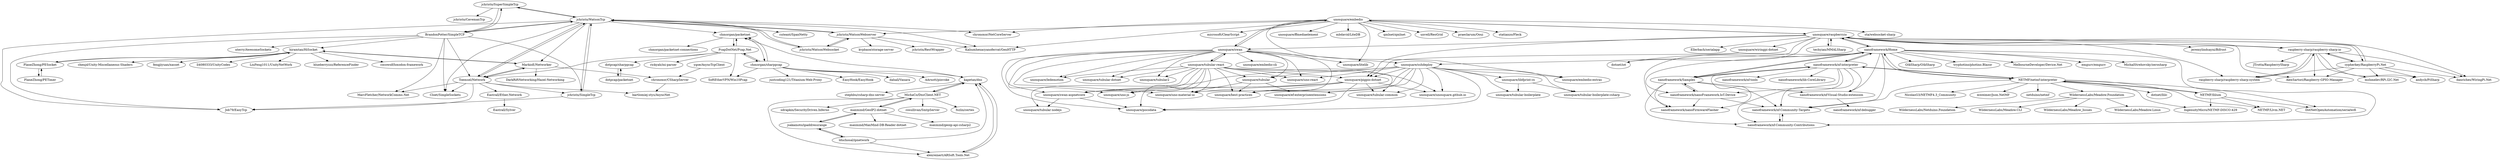 digraph G {
"jchristn/SuperSimpleTcp" -> "jchristn/WatsonTcp"
"jchristn/SuperSimpleTcp" -> "jchristn/CavemanTcp"
"jchristn/SuperSimpleTcp" -> "BrandonPotter/SimpleTCP"
"nanoframework/Home" -> "nanoframework/nf-interpreter"
"nanoframework/Home" -> "nanoframework/Samples"
"nanoframework/Home" -> "dotnet/iot" ["e"=1]
"nanoframework/Home" -> "nanoframework/nanoFramework.IoT.Device"
"nanoframework/Home" -> "nanoframework/nf-Community-Targets"
"nanoframework/Home" -> "NETMF/netmf-interpreter"
"nanoframework/Home" -> "nanoframework/nf-Community-Contributions"
"nanoframework/Home" -> "unosquare/raspberryio"
"nanoframework/Home" -> "nanoframework/nf-Visual-Studio-extension"
"nanoframework/Home" -> "nanoframework/nanoFirmwareFlasher"
"nanoframework/Home" -> "GtkSharp/GtkSharp" ["e"=1]
"nanoframework/Home" -> "tryphotino/photino.Blazor" ["e"=1]
"nanoframework/Home" -> "MelbourneDeveloper/Device.Net" ["e"=1]
"nanoframework/Home" -> "emgucv/emgucv" ["e"=1]
"nanoframework/Home" -> "MichalStrehovsky/zerosharp" ["e"=1]
"jchristn/WatsonTcp" -> "jchristn/SuperSimpleTcp"
"jchristn/WatsonTcp" -> "jchristn/SimpleTcp"
"jchristn/WatsonTcp" -> "BrandonPotter/SimpleTCP"
"jchristn/WatsonTcp" -> "jchristn/WatsonWebserver"
"jchristn/WatsonTcp" -> "Toemsel/Network"
"jchristn/WatsonTcp" -> "jchristn/WatsonWebsocket"
"jchristn/WatsonTcp" -> "chronoxor/NetCoreServer" ["e"=1]
"jchristn/WatsonTcp" -> "Job79/EasyTcp"
"jchristn/WatsonTcp" -> "cuteant/SpanNetty" ["e"=1]
"jchristn/WatsonTcp" -> "Kaliumhexacyanoferrat/GenHTTP"
"jchristn/WatsonTcp" -> "chmorgan/packetnet"
"jchristn/WatsonTcp" -> "MarkioE/Networker"
"jchristn/WatsonTcp" -> "Cloet/SimpleSockets"
"BrandonPotter/SimpleTCP" -> "jchristn/WatsonTcp"
"BrandonPotter/SimpleTCP" -> "jchristn/SuperSimpleTcp"
"BrandonPotter/SimpleTCP" -> "nterry/AwesomeSockets"
"BrandonPotter/SimpleTCP" -> "Job79/EasyTcp"
"BrandonPotter/SimpleTCP" -> "jchristn/SimpleTcp"
"BrandonPotter/SimpleTCP" -> "MarcFletcher/NetworkComms.Net" ["e"=1]
"BrandonPotter/SimpleTCP" -> "Toemsel/Network"
"BrandonPotter/SimpleTCP" -> "Cloet/SimpleSockets"
"BrandonPotter/SimpleTCP" -> "hiramtan/HiSocket"
"Toemsel/Network" -> "jchristn/WatsonTcp"
"Toemsel/Network" -> "jchristn/SimpleTcp"
"Toemsel/Network" -> "MarcFletcher/NetworkComms.Net" ["e"=1]
"Toemsel/Network" -> "Job79/EasyTcp"
"Toemsel/Network" -> "MarkioE/Networker"
"Toemsel/Network" -> "Cloet/SimpleSockets"
"Toemsel/Network" -> "Eastrall/Ether.Network"
"Toemsel/Network" -> "bartlomiej-stys/AsyncNet"
"nanoframework/nf-interpreter" -> "nanoframework/nf-Community-Targets"
"nanoframework/nf-interpreter" -> "nanoframework/nf-Community-Contributions"
"nanoframework/nf-interpreter" -> "nanoframework/Home"
"nanoframework/nf-interpreter" -> "nanoframework/Samples"
"nanoframework/nf-interpreter" -> "nanoframework/nanoFirmwareFlasher"
"nanoframework/nf-interpreter" -> "nanoframework/nf-Visual-Studio-extension"
"nanoframework/nf-interpreter" -> "nanoframework/nanoFramework.IoT.Device"
"nanoframework/nf-interpreter" -> "NETMF/netmf-interpreter"
"nanoframework/nf-interpreter" -> "nanoframework/nf-tools"
"nanoframework/nf-interpreter" -> "nanoframework/lib-CoreLibrary"
"PcapDotNet/Pcap.Net" -> "chmorgan/sharppcap"
"PcapDotNet/Pcap.Net" -> "chmorgan/packetnet"
"PcapDotNet/Pcap.Net" -> "dotpcap/sharppcap"
"PcapDotNet/Pcap.Net" -> "SoftEtherVPN/Win10Pcap"
"PcapDotNet/Pcap.Net" -> "Toemsel/Network"
"PcapDotNet/Pcap.Net" -> "rickyah/ini-parser" ["e"=1]
"MichaCo/DnsClient.NET" -> "alexreinert/ARSoft.Tools.Net"
"MichaCo/DnsClient.NET" -> "kapetan/dns"
"MichaCo/DnsClient.NET" -> "cosullivan/SmtpServer" ["e"=1]
"MichaCo/DnsClient.NET" -> "maxmind/GeoIP2-dotnet"
"MichaCo/DnsClient.NET" -> "fszlin/certes" ["e"=1]
"MichaCo/DnsClient.NET" -> "sdrapkin/SecurityDriven.Inferno" ["e"=1]
"jsakamoto/ipaddressrange" -> "lduchosal/ipnetwork"
"jsakamoto/ipaddressrange" -> "maxmind/GeoIP2-dotnet"
"dotpcap/sharppcap" -> "dotpcap/packetnet"
"PlaneZhong/PESocket" -> "PlaneZhong/PETimer"
"PlaneZhong/PESocket" -> "hiramtan/HiSocket"
"PlaneZhong/PETimer" -> "PlaneZhong/PESocket"
"alexreinert/ARSoft.Tools.Net" -> "kapetan/dns"
"kapetan/dns" -> "alexreinert/ARSoft.Tools.Net"
"kapetan/dns" -> "MichaCo/DnsClient.NET"
"kapetan/dns" -> "chmorgan/packetnet"
"kapetan/dns" -> "stephbu/csharp-dns-server"
"NETMF/netmf-interpreter" -> "NETMF/llilum"
"NETMF/netmf-interpreter" -> "nanoframework/nf-interpreter"
"NETMF/netmf-interpreter" -> "netduino/netmf"
"NETMF/netmf-interpreter" -> "nanoframework/Home"
"NETMF/netmf-interpreter" -> "IngenuityMicro/NETMF-DISCO-429"
"NETMF/netmf-interpreter" -> "NETMF/Llvm.NET"
"NETMF/netmf-interpreter" -> "dotnet/llilc" ["e"=1]
"NETMF/netmf-interpreter" -> "WildernessLabs/Meadow.Foundation"
"NETMF/netmf-interpreter" -> "DotNetOpenAutomation/serialwifi"
"NETMF/netmf-interpreter" -> "NicolasG3/NETMF4.3_Community"
"NETMF/netmf-interpreter" -> "mweimer/Json.NetMF"
"NETMF/netmf-interpreter" -> "nanoframework/nf-Community-Targets"
"nanoframework/nf-Visual-Studio-extension" -> "nanoframework/nf-debugger"
"unosquare/embedio" -> "unosquare/swan"
"unosquare/embedio" -> "chronoxor/NetCoreServer" ["e"=1]
"unosquare/embedio" -> "unosquare/raspberryio"
"unosquare/embedio" -> "Kaliumhexacyanoferrat/GenHTTP"
"unosquare/embedio" -> "unosquare/ffmediaelement" ["e"=1]
"unosquare/embedio" -> "jchristn/WatsonWebserver"
"unosquare/embedio" -> "mbdavid/LiteDB" ["e"=1]
"unosquare/embedio" -> "unosquare/litelib"
"unosquare/embedio" -> "qmlnet/qmlnet" ["e"=1]
"unosquare/embedio" -> "unvell/ReoGrid" ["e"=1]
"unosquare/embedio" -> "praeclarum/Ooui" ["e"=1]
"unosquare/embedio" -> "statianzo/Fleck" ["e"=1]
"unosquare/embedio" -> "unosquare/embedio-extras"
"unosquare/embedio" -> "sta/websocket-sharp" ["e"=1]
"unosquare/embedio" -> "microsoft/ClearScript" ["e"=1]
"unosquare/raspberryio" -> "unosquare/sshdeploy"
"unosquare/raspberryio" -> "unosquare/wiringpi-dotnet"
"unosquare/raspberryio" -> "techyian/MMALSharp"
"unosquare/raspberryio" -> "dotnet/iot" ["e"=1]
"unosquare/raspberryio" -> "unosquare/pigpio-dotnet"
"unosquare/raspberryio" -> "raspberry-sharp/raspberry-sharp-io"
"unosquare/raspberryio" -> "unosquare/swan"
"unosquare/raspberryio" -> "unosquare/embedio"
"unosquare/raspberryio" -> "danriches/WiringPi.Net"
"unosquare/raspberryio" -> "nanoframework/Home"
"unosquare/raspberryio" -> "cypherkey/RaspberryPi.Net"
"unosquare/raspberryio" -> "jeremylindsayni/Bifrost"
"unosquare/raspberryio" -> "raspberry-sharp/raspberry-sharp-system"
"unosquare/raspberryio" -> "Ellerbach/serialapp" ["e"=1]
"unosquare/raspberryio" -> "AlexSartori/Raspberry-GPIO-Manager"
"chmorgan/sharppcap" -> "chmorgan/packetnet"
"chmorgan/sharppcap" -> "PcapDotNet/Pcap.Net"
"chmorgan/sharppcap" -> "justcoding121/Titanium-Web-Proxy" ["e"=1]
"chmorgan/sharppcap" -> "SoftEtherVPN/Win10Pcap"
"chmorgan/sharppcap" -> "kapetan/dns"
"chmorgan/sharppcap" -> "EasyHook/EasyHook" ["e"=1]
"chmorgan/sharppcap" -> "dahall/Vanara" ["e"=1]
"chmorgan/sharppcap" -> "AArnott/pinvoke" ["e"=1]
"unosquare/libfprint-cs" -> "unosquare/tubular-boilerplate"
"unosquare/libfprint-cs" -> "unosquare/tubular-boilerplate-csharp"
"ygoe/AsyncTcpClient" -> "chronoxor/CSharpServer"
"hiramtan/HiSocket" -> "MarkioE/Networker"
"hiramtan/HiSocket" -> "chenjd/Unity-Miscellaneous-Shaders" ["e"=1]
"hiramtan/HiSocket" -> "fengjiyuan/xasset" ["e"=1]
"hiramtan/HiSocket" -> "ll4080333/UnityCodes" ["e"=1]
"hiramtan/HiSocket" -> "LiuFeng1011/UnityNetWork"
"hiramtan/HiSocket" -> "blueberryzzz/ReferenceFinder" ["e"=1]
"hiramtan/HiSocket" -> "PlaneZhong/PESocket"
"hiramtan/HiSocket" -> "cocowolf/loxodon-framework" ["e"=1]
"nanoframework/Samples" -> "nanoframework/nanoFramework.IoT.Device"
"nanoframework/Samples" -> "nanoframework/nf-interpreter"
"nanoframework/Samples" -> "nanoframework/nf-Community-Targets"
"nanoframework/Samples" -> "nanoframework/nf-Community-Contributions"
"nanoframework/Samples" -> "nanoframework/Home"
"nanoframework/Samples" -> "nanoframework/nanoFirmwareFlasher"
"nanoframework/Samples" -> "nanoframework/nf-Visual-Studio-extension"
"nanoframework/nanoFramework.IoT.Device" -> "nanoframework/Samples"
"nanoframework/nanoFramework.IoT.Device" -> "nanoframework/nanoFirmwareFlasher"
"nanoframework/nanoFramework.IoT.Device" -> "nanoframework/nf-Community-Targets"
"unosquare/tubular-react" -> "unosquare/uno-material-ui"
"unosquare/tubular-react" -> "unosquare/uno-react"
"unosquare/tubular-react" -> "unosquare/best-practices"
"unosquare/tubular-react" -> "unosquare/pocodata"
"unosquare/tubular-react" -> "unosquare/tubular-common"
"unosquare/tubular-react" -> "unosquare/uno-js"
"unosquare/tubular-react" -> "unosquare/ledemotion"
"unosquare/tubular-react" -> "unosquare/tubular-dotnet"
"unosquare/tubular-react" -> "unosquare/tubular"
"unosquare/tubular-react" -> "unosquare/swan-aspnetcore"
"unosquare/tubular-react" -> "unosquare/swan"
"unosquare/tubular-react" -> "unosquare/unosquare.github.io"
"unosquare/tubular-react" -> "unosquare/tubular2"
"unosquare/tubular-react" -> "unosquare/pigpio-dotnet"
"unosquare/tubular-react" -> "unosquare/tubular-nodejs"
"unosquare/pigpio-dotnet" -> "unosquare/pocodata"
"unosquare/pigpio-dotnet" -> "unosquare/swan-aspnetcore"
"unosquare/pigpio-dotnet" -> "unosquare/uno-material-ui"
"unosquare/pigpio-dotnet" -> "unosquare/best-practices"
"unosquare/pigpio-dotnet" -> "unosquare/tubular-common"
"unosquare/pigpio-dotnet" -> "unosquare/uno-js"
"unosquare/pigpio-dotnet" -> "unosquare/unosquare.github.io"
"maxmind/GeoIP2-dotnet" -> "maxmind/MaxMind-DB-Reader-dotnet"
"maxmind/GeoIP2-dotnet" -> "maxmind/geoip-api-csharp2"
"maxmind/GeoIP2-dotnet" -> "MichaCo/DnsClient.NET"
"maxmind/GeoIP2-dotnet" -> "jsakamoto/ipaddressrange"
"jchristn/WatsonWebsocket" -> "jchristn/WatsonWebserver"
"jchristn/WatsonWebsocket" -> "jchristn/WatsonTcp"
"chmorgan/packetnet" -> "chmorgan/sharppcap"
"chmorgan/packetnet" -> "PcapDotNet/Pcap.Net"
"chmorgan/packetnet" -> "chmorgan/packetnet-connections"
"raspberry-sharp/raspberry-sharp-io" -> "raspberry-sharp/raspberry-sharp-system"
"raspberry-sharp/raspberry-sharp-io" -> "cypherkey/RaspberryPi.Net"
"raspberry-sharp/raspberry-sharp-io" -> "andycb/PiSharp"
"raspberry-sharp/raspberry-sharp-io" -> "AlexSartori/Raspberry-GPIO-Manager"
"raspberry-sharp/raspberry-sharp-io" -> "unosquare/raspberryio"
"raspberry-sharp/raspberry-sharp-io" -> "danriches/WiringPi.Net"
"raspberry-sharp/raspberry-sharp-io" -> "JTrotta/RaspberrySharp"
"raspberry-sharp/raspberry-sharp-io" -> "mshmelev/RPi.I2C.Net"
"MarkioE/Networker" -> "hiramtan/HiSocket"
"MarkioE/Networker" -> "chronoxor/CSharpServer"
"MarkioE/Networker" -> "Toemsel/Network"
"MarkioE/Networker" -> "DarkRiftNetworking/Hazel-Networking" ["e"=1]
"dotpcap/packetnet" -> "dotpcap/sharppcap"
"unosquare/swan" -> "unosquare/swan-aspnetcore"
"unosquare/swan" -> "unosquare/embedio"
"unosquare/swan" -> "unosquare/tubular"
"unosquare/swan" -> "unosquare/tubular-dotnet"
"unosquare/swan" -> "unosquare/uno-react"
"unosquare/swan" -> "unosquare/tubular2"
"unosquare/swan" -> "unosquare/uno-material-ui"
"unosquare/swan" -> "unosquare/best-practices"
"unosquare/swan" -> "unosquare/sshdeploy"
"unosquare/swan" -> "unosquare/pocodata"
"unosquare/swan" -> "unosquare/uno-js"
"unosquare/swan" -> "unosquare/ledemotion"
"unosquare/swan" -> "unosquare/litelib"
"unosquare/swan" -> "unosquare/embedio-cli"
"unosquare/swan" -> "unosquare/tubular-react"
"lduchosal/ipnetwork" -> "jsakamoto/ipaddressrange"
"lduchosal/ipnetwork" -> "alexreinert/ARSoft.Tools.Net"
"lduchosal/ipnetwork" -> "kapetan/dns"
"cypherkey/RaspberryPi.Net" -> "raspberry-sharp/raspberry-sharp-io"
"cypherkey/RaspberryPi.Net" -> "raspberry-sharp/raspberry-sharp-system"
"cypherkey/RaspberryPi.Net" -> "danriches/WiringPi.Net"
"cypherkey/RaspberryPi.Net" -> "mshmelev/RPi.I2C.Net"
"cypherkey/RaspberryPi.Net" -> "AlexSartori/Raspberry-GPIO-Manager"
"cypherkey/RaspberryPi.Net" -> "andycb/PiSharp"
"cypherkey/RaspberryPi.Net" -> "unosquare/raspberryio"
"jchristn/WatsonWebserver" -> "jchristn/WatsonWebsocket"
"jchristn/WatsonWebserver" -> "jchristn/WatsonTcp"
"jchristn/WatsonWebserver" -> "kvpbase/storage-server"
"jchristn/WatsonWebserver" -> "Kaliumhexacyanoferrat/GenHTTP"
"jchristn/WatsonWebserver" -> "jchristn/RestWrapper"
"techyian/MMALSharp" -> "unosquare/raspberryio"
"unosquare/wiringpi-dotnet" -> "unosquare/pigpio-dotnet"
"nanoframework/nf-Community-Contributions" -> "nanoframework/nf-Community-Targets"
"NETMF/llilum" -> "NETMF/netmf-interpreter"
"NETMF/llilum" -> "DotNetOpenAutomation/serialwifi"
"NETMF/llilum" -> "IngenuityMicro/NETMF-DISCO-429"
"NETMF/llilum" -> "NETMF/Llvm.NET"
"unosquare/swan-aspnetcore" -> "unosquare/pocodata"
"unosquare/swan-aspnetcore" -> "unosquare/tubular-nodejs"
"unosquare/tubular" -> "unosquare/uno-material-ui"
"unosquare/tubular" -> "unosquare/ef-enterpriseextensions"
"unosquare/tubular" -> "unosquare/best-practices"
"jchristn/SimpleTcp" -> "Job79/EasyTcp"
"jchristn/SimpleTcp" -> "jchristn/WatsonTcp"
"raspberry-sharp/raspberry-sharp-system" -> "raspberry-sharp/raspberry-sharp-io"
"Eastrall/Ether.Network" -> "Eastrall/Sylver"
"WildernessLabs/Meadow.Foundation" -> "WildernessLabs/Meadow.Linux"
"WildernessLabs/Meadow.Foundation" -> "WildernessLabs/Netduino.Foundation"
"WildernessLabs/Meadow.Foundation" -> "WildernessLabs/Meadow.CLI"
"WildernessLabs/Meadow.Foundation" -> "WildernessLabs/Meadow_Issues"
"unosquare/sshdeploy" -> "unosquare/tubular"
"unosquare/sshdeploy" -> "unosquare/ef-enterpriseextensions"
"unosquare/sshdeploy" -> "unosquare/best-practices"
"unosquare/sshdeploy" -> "unosquare/tubular-boilerplate"
"unosquare/sshdeploy" -> "unosquare/tubular-boilerplate-csharp"
"unosquare/sshdeploy" -> "unosquare/pocodata"
"unosquare/sshdeploy" -> "unosquare/tubular-common"
"unosquare/sshdeploy" -> "unosquare/unosquare.github.io"
"unosquare/sshdeploy" -> "unosquare/swan-aspnetcore"
"unosquare/sshdeploy" -> "unosquare/uno-material-ui"
"unosquare/sshdeploy" -> "unosquare/pigpio-dotnet"
"unosquare/sshdeploy" -> "unosquare/libfprint-cs"
"unosquare/sshdeploy" -> "unosquare/embedio-extras"
"unosquare/sshdeploy" -> "unosquare/uno-react"
"chronoxor/CSharpServer" -> "bartlomiej-stys/AsyncNet"
"nanoframework/nf-Community-Targets" -> "nanoframework/nf-Community-Contributions"
"jchristn/SuperSimpleTcp" ["l"="25.094,15.574"]
"jchristn/WatsonTcp" ["l"="25.12,15.541"]
"jchristn/CavemanTcp" ["l"="25.07,15.594"]
"BrandonPotter/SimpleTCP" ["l"="25.083,15.556"]
"nanoframework/Home" ["l"="25.412,15.708"]
"nanoframework/nf-interpreter" ["l"="25.44,15.738"]
"nanoframework/Samples" ["l"="25.433,15.72"]
"dotnet/iot" ["l"="25.384,18.052"]
"nanoframework/nanoFramework.IoT.Device" ["l"="25.451,15.712"]
"nanoframework/nf-Community-Targets" ["l"="25.423,15.737"]
"NETMF/netmf-interpreter" ["l"="25.421,15.768"]
"nanoframework/nf-Community-Contributions" ["l"="25.412,15.73"]
"unosquare/raspberryio" ["l"="25.363,15.627"]
"nanoframework/nf-Visual-Studio-extension" ["l"="25.459,15.725"]
"nanoframework/nanoFirmwareFlasher" ["l"="25.439,15.701"]
"GtkSharp/GtkSharp" ["l"="23.855,15.257"]
"tryphotino/photino.Blazor" ["l"="26.565,14.902"]
"MelbourneDeveloper/Device.Net" ["l"="-31.276,41.928"]
"emgucv/emgucv" ["l"="25.5,18.237"]
"MichalStrehovsky/zerosharp" ["l"="25.187,17.946"]
"jchristn/SimpleTcp" ["l"="25.096,15.537"]
"jchristn/WatsonWebserver" ["l"="25.181,15.558"]
"Toemsel/Network" ["l"="25.086,15.519"]
"jchristn/WatsonWebsocket" ["l"="25.155,15.546"]
"chronoxor/NetCoreServer" ["l"="25.479,18.038"]
"Job79/EasyTcp" ["l"="25.106,15.522"]
"cuteant/SpanNetty" ["l"="23.302,19.352"]
"Kaliumhexacyanoferrat/GenHTTP" ["l"="25.206,15.567"]
"chmorgan/packetnet" ["l"="25.027,15.467"]
"MarkioE/Networker" ["l"="25.114,15.562"]
"Cloet/SimpleSockets" ["l"="25.074,15.537"]
"nterry/AwesomeSockets" ["l"="25.042,15.574"]
"MarcFletcher/NetworkComms.Net" ["l"="22.797,19.439"]
"hiramtan/HiSocket" ["l"="25.099,15.604"]
"Eastrall/Ether.Network" ["l"="25.088,15.474"]
"bartlomiej-stys/AsyncNet" ["l"="25.112,15.497"]
"nanoframework/nf-tools" ["l"="25.46,15.757"]
"nanoframework/lib-CoreLibrary" ["l"="25.471,15.746"]
"PcapDotNet/Pcap.Net" ["l"="25.007,15.491"]
"chmorgan/sharppcap" ["l"="24.995,15.455"]
"dotpcap/sharppcap" ["l"="24.961,15.525"]
"SoftEtherVPN/Win10Pcap" ["l"="24.967,15.479"]
"rickyah/ini-parser" ["l"="22.635,19.474"]
"MichaCo/DnsClient.NET" ["l"="24.928,15.382"]
"alexreinert/ARSoft.Tools.Net" ["l"="24.959,15.38"]
"kapetan/dns" ["l"="24.971,15.403"]
"cosullivan/SmtpServer" ["l"="25.906,17.776"]
"maxmind/GeoIP2-dotnet" ["l"="24.901,15.351"]
"fszlin/certes" ["l"="25.767,17.699"]
"sdrapkin/SecurityDriven.Inferno" ["l"="25.7,17.933"]
"jsakamoto/ipaddressrange" ["l"="24.926,15.332"]
"lduchosal/ipnetwork" ["l"="24.955,15.35"]
"dotpcap/packetnet" ["l"="24.937,15.54"]
"PlaneZhong/PESocket" ["l"="25.1,15.64"]
"PlaneZhong/PETimer" ["l"="25.098,15.667"]
"stephbu/csharp-dns-server" ["l"="24.999,15.384"]
"NETMF/llilum" ["l"="25.411,15.799"]
"netduino/netmf" ["l"="25.45,15.782"]
"IngenuityMicro/NETMF-DISCO-429" ["l"="25.403,15.783"]
"NETMF/Llvm.NET" ["l"="25.432,15.797"]
"dotnet/llilc" ["l"="25.581,18.284"]
"WildernessLabs/Meadow.Foundation" ["l"="25.447,15.824"]
"DotNetOpenAutomation/serialwifi" ["l"="25.423,15.787"]
"NicolasG3/NETMF4.3_Community" ["l"="25.397,15.764"]
"mweimer/Json.NetMF" ["l"="25.388,15.778"]
"nanoframework/nf-debugger" ["l"="25.486,15.724"]
"unosquare/embedio" ["l"="25.284,15.59"]
"unosquare/swan" ["l"="25.322,15.564"]
"unosquare/ffmediaelement" ["l"="22.251,16.181"]
"mbdavid/LiteDB" ["l"="25.531,18.031"]
"unosquare/litelib" ["l"="25.288,15.56"]
"qmlnet/qmlnet" ["l"="25.408,18.284"]
"unvell/ReoGrid" ["l"="23.471,17.565"]
"praeclarum/Ooui" ["l"="25.377,18.184"]
"statianzo/Fleck" ["l"="25.749,18.183"]
"unosquare/embedio-extras" ["l"="25.32,15.59"]
"sta/websocket-sharp" ["l"="25.669,18.171"]
"microsoft/ClearScript" ["l"="25.404,18.006"]
"unosquare/sshdeploy" ["l"="25.364,15.571"]
"unosquare/wiringpi-dotnet" ["l"="25.347,15.605"]
"techyian/MMALSharp" ["l"="25.336,15.648"]
"unosquare/pigpio-dotnet" ["l"="25.352,15.578"]
"raspberry-sharp/raspberry-sharp-io" ["l"="25.412,15.625"]
"danriches/WiringPi.Net" ["l"="25.388,15.607"]
"cypherkey/RaspberryPi.Net" ["l"="25.393,15.626"]
"jeremylindsayni/Bifrost" ["l"="25.357,15.663"]
"raspberry-sharp/raspberry-sharp-system" ["l"="25.401,15.645"]
"Ellerbach/serialapp" ["l"="-33.849,39.164"]
"AlexSartori/Raspberry-GPIO-Manager" ["l"="25.384,15.647"]
"justcoding121/Titanium-Web-Proxy" ["l"="25.694,18.118"]
"EasyHook/EasyHook" ["l"="-21.424,-32.121"]
"dahall/Vanara" ["l"="23.682,17.555"]
"AArnott/pinvoke" ["l"="23.69,17.589"]
"unosquare/libfprint-cs" ["l"="25.396,15.558"]
"unosquare/tubular-boilerplate" ["l"="25.383,15.562"]
"unosquare/tubular-boilerplate-csharp" ["l"="25.388,15.571"]
"ygoe/AsyncTcpClient" ["l"="25.158,15.475"]
"chronoxor/CSharpServer" ["l"="25.138,15.506"]
"chenjd/Unity-Miscellaneous-Shaders" ["l"="-13.214,40.104"]
"fengjiyuan/xasset" ["l"="-13.304,39.973"]
"ll4080333/UnityCodes" ["l"="-13.312,40.022"]
"LiuFeng1011/UnityNetWork" ["l"="25.071,15.629"]
"blueberryzzz/ReferenceFinder" ["l"="-13.154,39.998"]
"cocowolf/loxodon-framework" ["l"="-13.238,39.938"]
"unosquare/tubular-react" ["l"="25.337,15.544"]
"unosquare/uno-material-ui" ["l"="25.345,15.556"]
"unosquare/uno-react" ["l"="25.337,15.574"]
"unosquare/best-practices" ["l"="25.352,15.562"]
"unosquare/pocodata" ["l"="25.344,15.565"]
"unosquare/tubular-common" ["l"="25.367,15.555"]
"unosquare/uno-js" ["l"="25.336,15.563"]
"unosquare/ledemotion" ["l"="25.316,15.545"]
"unosquare/tubular-dotnet" ["l"="25.314,15.535"]
"unosquare/tubular" ["l"="25.36,15.541"]
"unosquare/swan-aspnetcore" ["l"="25.352,15.55"]
"unosquare/unosquare.github.io" ["l"="25.359,15.558"]
"unosquare/tubular2" ["l"="25.325,15.532"]
"unosquare/tubular-nodejs" ["l"="25.349,15.527"]
"maxmind/MaxMind-DB-Reader-dotnet" ["l"="24.866,15.353"]
"maxmind/geoip-api-csharp2" ["l"="24.88,15.327"]
"chmorgan/packetnet-connections" ["l"="25.04,15.446"]
"andycb/PiSharp" ["l"="25.433,15.634"]
"JTrotta/RaspberrySharp" ["l"="25.448,15.613"]
"mshmelev/RPi.I2C.Net" ["l"="25.42,15.604"]
"DarkRiftNetworking/Hazel-Networking" ["l"="22.357,19.493"]
"unosquare/embedio-cli" ["l"="25.301,15.546"]
"kvpbase/storage-server" ["l"="25.199,15.537"]
"jchristn/RestWrapper" ["l"="25.183,15.582"]
"unosquare/ef-enterpriseextensions" ["l"="25.379,15.546"]
"Eastrall/Sylver" ["l"="25.095,15.446"]
"WildernessLabs/Meadow.Linux" ["l"="25.467,15.841"]
"WildernessLabs/Netduino.Foundation" ["l"="25.438,15.854"]
"WildernessLabs/Meadow.CLI" ["l"="25.455,15.847"]
"WildernessLabs/Meadow_Issues" ["l"="25.47,15.826"]
}